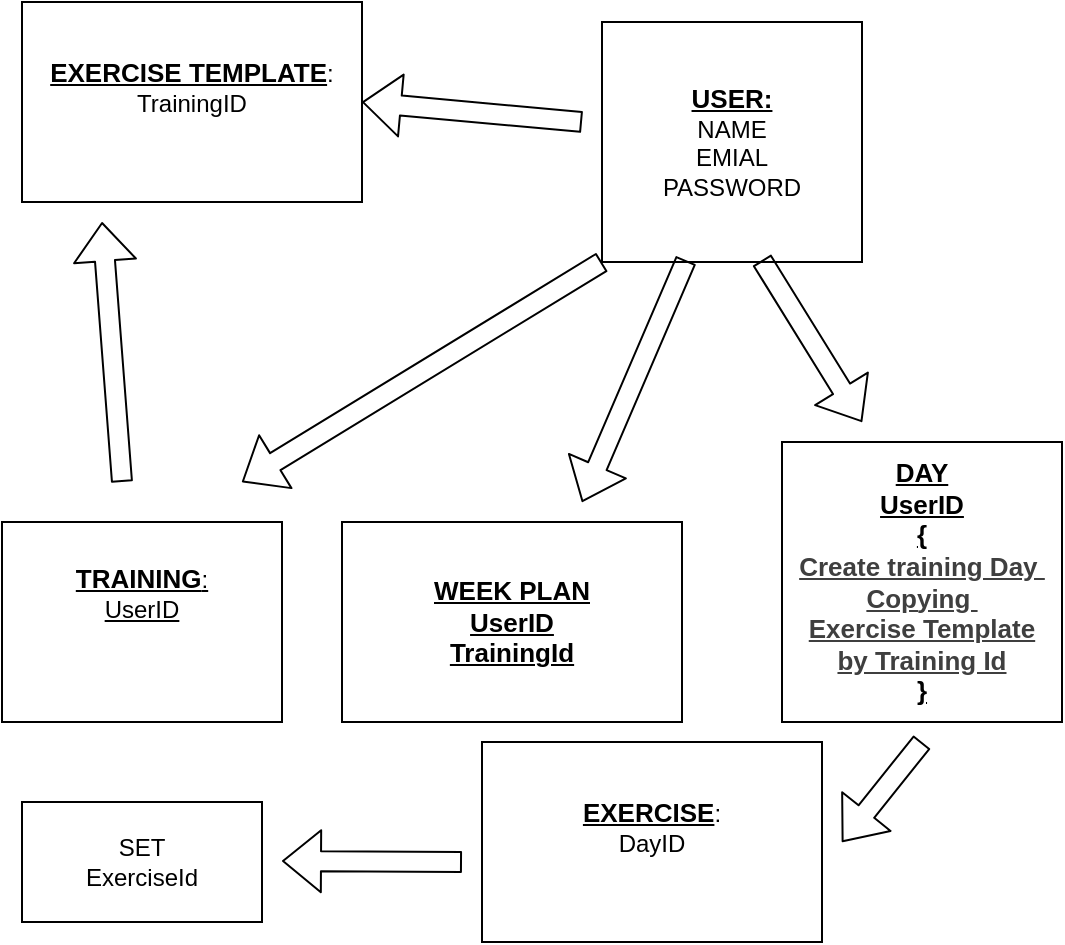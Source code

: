 <mxfile>
    <diagram id="vhW5LKsrxmCmwEbVGmDp" name="Page-1">
        <mxGraphModel dx="548" dy="702" grid="1" gridSize="10" guides="1" tooltips="1" connect="1" arrows="1" fold="1" page="1" pageScale="1" pageWidth="850" pageHeight="1100" math="0" shadow="0">
            <root>
                <mxCell id="0"/>
                <mxCell id="1" parent="0"/>
                <mxCell id="2" value="&lt;u&gt;&lt;b&gt;&lt;font style=&quot;font-size: 13px;&quot;&gt;TRAINING&lt;/font&gt;&lt;/b&gt;:&lt;/u&gt;&lt;div&gt;&lt;u&gt;UserID&lt;/u&gt;&lt;/div&gt;&lt;div&gt;&lt;div&gt;&lt;br&gt;&lt;/div&gt;&lt;div&gt;&lt;br&gt;&lt;/div&gt;&lt;/div&gt;" style="rounded=0;whiteSpace=wrap;html=1;" parent="1" vertex="1">
                    <mxGeometry x="50" y="310" width="140" height="100" as="geometry"/>
                </mxCell>
                <mxCell id="3" value="&lt;span style=&quot;font-size: 13px;&quot;&gt;&lt;b&gt;&lt;u&gt;DAY&lt;/u&gt;&lt;/b&gt;&lt;/span&gt;&lt;div&gt;&lt;span style=&quot;font-size: 13px;&quot;&gt;&lt;b&gt;&lt;u&gt;UserID&lt;/u&gt;&lt;/b&gt;&lt;/span&gt;&lt;/div&gt;&lt;div&gt;&lt;span style=&quot;font-size: 13px;&quot;&gt;&lt;b&gt;&lt;u&gt;{&lt;/u&gt;&lt;/b&gt;&lt;/span&gt;&lt;/div&gt;&lt;div&gt;&lt;div style=&quot;color: rgb(63, 63, 63); scrollbar-color: rgb(226, 226, 226) rgb(251, 251, 251);&quot;&gt;&lt;span style=&quot;color: rgb(63, 63, 63); scrollbar-color: rgb(226, 226, 226) rgb(251, 251, 251); font-size: 13px;&quot;&gt;&lt;b style=&quot;color: rgb(63, 63, 63); scrollbar-color: rgb(226, 226, 226) rgb(251, 251, 251);&quot;&gt;&lt;u style=&quot;color: rgb(63, 63, 63); scrollbar-color: rgb(226, 226, 226) rgb(251, 251, 251);&quot;&gt;Create training Day&amp;nbsp;&lt;/u&gt;&lt;/b&gt;&lt;/span&gt;&lt;/div&gt;&lt;div style=&quot;color: rgb(63, 63, 63); scrollbar-color: rgb(226, 226, 226) rgb(251, 251, 251);&quot;&gt;&lt;span style=&quot;color: rgb(63, 63, 63); scrollbar-color: rgb(226, 226, 226) rgb(251, 251, 251); font-size: 13px;&quot;&gt;&lt;b style=&quot;color: rgb(63, 63, 63); scrollbar-color: rgb(226, 226, 226) rgb(251, 251, 251);&quot;&gt;&lt;u style=&quot;color: rgb(63, 63, 63); scrollbar-color: rgb(226, 226, 226) rgb(251, 251, 251);&quot;&gt;Copying&amp;nbsp;&lt;/u&gt;&lt;/b&gt;&lt;/span&gt;&lt;/div&gt;&lt;div style=&quot;color: rgb(63, 63, 63); scrollbar-color: rgb(226, 226, 226) rgb(251, 251, 251);&quot;&gt;&lt;span style=&quot;color: rgb(63, 63, 63); scrollbar-color: rgb(226, 226, 226) rgb(251, 251, 251); font-size: 13px;&quot;&gt;&lt;b style=&quot;color: rgb(63, 63, 63); scrollbar-color: rgb(226, 226, 226) rgb(251, 251, 251);&quot;&gt;&lt;u style=&quot;color: rgb(63, 63, 63); scrollbar-color: rgb(226, 226, 226) rgb(251, 251, 251);&quot;&gt;Exercise Template&lt;/u&gt;&lt;/b&gt;&lt;/span&gt;&lt;/div&gt;&lt;div style=&quot;color: rgb(63, 63, 63); scrollbar-color: rgb(226, 226, 226) rgb(251, 251, 251);&quot;&gt;&lt;span style=&quot;color: rgb(63, 63, 63); scrollbar-color: rgb(226, 226, 226) rgb(251, 251, 251); font-size: 13px;&quot;&gt;&lt;b style=&quot;color: rgb(63, 63, 63); scrollbar-color: rgb(226, 226, 226) rgb(251, 251, 251);&quot;&gt;&lt;u style=&quot;color: rgb(63, 63, 63); scrollbar-color: rgb(226, 226, 226) rgb(251, 251, 251);&quot;&gt;by Training Id&lt;/u&gt;&lt;/b&gt;&lt;/span&gt;&lt;/div&gt;&lt;/div&gt;&lt;div&gt;&lt;span style=&quot;font-size: 13px;&quot;&gt;&lt;b&gt;&lt;u&gt;}&lt;/u&gt;&lt;/b&gt;&lt;/span&gt;&lt;/div&gt;" style="rounded=0;whiteSpace=wrap;html=1;" parent="1" vertex="1">
                    <mxGeometry x="440" y="270" width="140" height="140" as="geometry"/>
                </mxCell>
                <mxCell id="4" value="&lt;font style=&quot;font-size: 13px;&quot;&gt;&lt;b&gt;&lt;u&gt;EXERCISE&lt;/u&gt;&lt;/b&gt;&lt;/font&gt;:&lt;div&gt;DayID&lt;/div&gt;&lt;div&gt;&lt;span style=&quot;background-color: transparent;&quot;&gt;&lt;br&gt;&lt;/span&gt;&lt;/div&gt;" style="rounded=0;whiteSpace=wrap;html=1;" parent="1" vertex="1">
                    <mxGeometry x="290" y="420" width="170" height="100" as="geometry"/>
                </mxCell>
                <mxCell id="6" value="&lt;b&gt;&lt;u&gt;&lt;font style=&quot;font-size: 13px;&quot;&gt;USER:&lt;/font&gt;&lt;/u&gt;&lt;/b&gt;&lt;div&gt;NAME&lt;/div&gt;&lt;div&gt;EMIAL&lt;/div&gt;&lt;div&gt;PASSWORD&lt;/div&gt;" style="rounded=0;whiteSpace=wrap;html=1;" parent="1" vertex="1">
                    <mxGeometry x="350" y="60" width="130" height="120" as="geometry"/>
                </mxCell>
                <mxCell id="7" value="" style="shape=flexArrow;endArrow=classic;html=1;exitX=0;exitY=1;exitDx=0;exitDy=0;" parent="1" edge="1" source="6">
                    <mxGeometry width="50" height="50" relative="1" as="geometry">
                        <mxPoint x="320" y="180" as="sourcePoint"/>
                        <mxPoint x="170" y="290" as="targetPoint"/>
                        <Array as="points"/>
                    </mxGeometry>
                </mxCell>
                <mxCell id="9" value="" style="shape=flexArrow;endArrow=classic;html=1;" parent="1" edge="1">
                    <mxGeometry width="50" height="50" relative="1" as="geometry">
                        <mxPoint x="340" y="110" as="sourcePoint"/>
                        <mxPoint x="230" y="100" as="targetPoint"/>
                        <Array as="points"/>
                    </mxGeometry>
                </mxCell>
                <mxCell id="11" value="" style="shape=flexArrow;endArrow=classic;html=1;" parent="1" edge="1">
                    <mxGeometry width="50" height="50" relative="1" as="geometry">
                        <mxPoint x="510" y="420" as="sourcePoint"/>
                        <mxPoint x="470" y="470" as="targetPoint"/>
                    </mxGeometry>
                </mxCell>
                <mxCell id="12" value="" style="shape=flexArrow;endArrow=classic;html=1;exitX=0.323;exitY=0.992;exitDx=0;exitDy=0;exitPerimeter=0;" parent="1" edge="1" source="6">
                    <mxGeometry width="50" height="50" relative="1" as="geometry">
                        <mxPoint x="410" y="190" as="sourcePoint"/>
                        <mxPoint x="340" y="300" as="targetPoint"/>
                    </mxGeometry>
                </mxCell>
                <mxCell id="13" value="" style="shape=flexArrow;endArrow=classic;html=1;exitX=0.615;exitY=0.992;exitDx=0;exitDy=0;exitPerimeter=0;" parent="1" edge="1" source="6">
                    <mxGeometry width="50" height="50" relative="1" as="geometry">
                        <mxPoint x="460" y="190" as="sourcePoint"/>
                        <mxPoint x="480" y="260" as="targetPoint"/>
                    </mxGeometry>
                </mxCell>
                <mxCell id="14" value="&lt;div&gt;&lt;div&gt;SET&lt;/div&gt;&lt;/div&gt;&lt;div&gt;ExerciseId&lt;/div&gt;" style="rounded=0;whiteSpace=wrap;html=1;" parent="1" vertex="1">
                    <mxGeometry x="60" y="450" width="120" height="60" as="geometry"/>
                </mxCell>
                <mxCell id="15" value="&lt;div&gt;&lt;span style=&quot;background-color: transparent; font-size: 13px;&quot;&gt;&lt;b&gt;&lt;u&gt;WEEK PLAN&lt;/u&gt;&lt;/b&gt;&lt;/span&gt;&lt;/div&gt;&lt;div&gt;&lt;span style=&quot;background-color: transparent; font-size: 13px;&quot;&gt;&lt;b&gt;&lt;u&gt;UserID&lt;/u&gt;&lt;/b&gt;&lt;/span&gt;&lt;/div&gt;&lt;div&gt;&lt;span style=&quot;background-color: transparent; font-size: 13px;&quot;&gt;&lt;b&gt;&lt;u&gt;TrainingId&lt;/u&gt;&lt;/b&gt;&lt;/span&gt;&lt;/div&gt;" style="rounded=0;whiteSpace=wrap;html=1;" vertex="1" parent="1">
                    <mxGeometry x="220" y="310" width="170" height="100" as="geometry"/>
                </mxCell>
                <mxCell id="16" value="&lt;font style=&quot;font-size: 13px;&quot;&gt;&lt;b&gt;&lt;u&gt;EXERCISE TEMPLATE&lt;/u&gt;&lt;/b&gt;&lt;/font&gt;:&lt;div&gt;TrainingID&lt;/div&gt;&lt;div&gt;&lt;span style=&quot;background-color: transparent;&quot;&gt;&lt;br&gt;&lt;/span&gt;&lt;/div&gt;" style="rounded=0;whiteSpace=wrap;html=1;" vertex="1" parent="1">
                    <mxGeometry x="60" y="50" width="170" height="100" as="geometry"/>
                </mxCell>
                <mxCell id="17" value="" style="shape=flexArrow;endArrow=classic;html=1;" edge="1" parent="1">
                    <mxGeometry width="50" height="50" relative="1" as="geometry">
                        <mxPoint x="110" y="290" as="sourcePoint"/>
                        <mxPoint x="100" y="160" as="targetPoint"/>
                    </mxGeometry>
                </mxCell>
                <mxCell id="18" value="" style="shape=flexArrow;endArrow=classic;html=1;" edge="1" parent="1">
                    <mxGeometry width="50" height="50" relative="1" as="geometry">
                        <mxPoint x="280" y="480" as="sourcePoint"/>
                        <mxPoint x="190" y="479.5" as="targetPoint"/>
                    </mxGeometry>
                </mxCell>
            </root>
        </mxGraphModel>
    </diagram>
</mxfile>